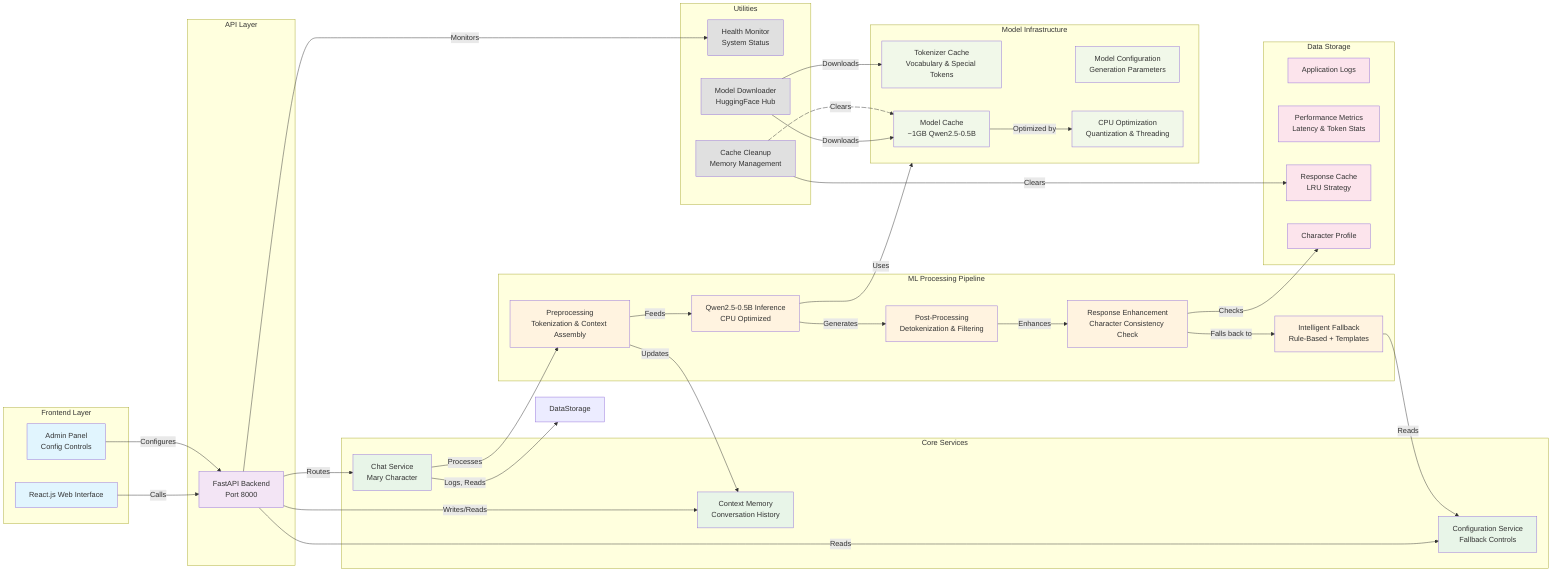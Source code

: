 ---
config:
  layout: dagre
  theme: mc
---
flowchart LR
 subgraph subGraph0["Frontend Layer"]
        UI["React.js Web Interface"]
        Admin["Admin Panel<br>Config Controls"]
  end
 subgraph subGraph1["API Layer"]
        API["FastAPI Backend<br>Port 8000"]
  end
 subgraph subGraph2["Core Services"]
        Chat["Chat Service<br>Mary Character"]
        Config["Configuration Service<br>Fallback Controls"]
        Memory["Context Memory<br>Conversation History"]
  end
 subgraph subGraph3["ML Processing Pipeline"]
        PreProc["Preprocessing<br>Tokenization &amp; Context Assembly"]
        Inference["Qwen2.5-0.5B Inference<br>CPU Optimized"]
        PostProc["Post-Processing<br>Detokenization &amp; Filtering"]
        Enhanced["Response Enhancement<br>Character Consistency Check"]
        Fallback["Intelligent Fallback<br>Rule-Based + Templates"]
  end
 subgraph subGraph4["Model Infrastructure"]
        Tokenizer["Tokenizer Cache<br>Vocabulary &amp; Special Tokens"]
        ModelCache["Model Cache<br>~1GB Qwen2.5-0.5B"]
        ModelConfig["Model Configuration<br>Generation Parameters"]
        Optimizer["CPU Optimization<br>Quantization &amp; Threading"]
  end
 subgraph subGraph5["Data Storage"]
        Logs["Application Logs<br>"]
        Stats["Performance Metrics<br>Latency &amp; Token Stats"]
        Cache["Response Cache<br>LRU Strategy"]
        Profile["Character Profile<br>"]
  end
 subgraph Utilities["Utilities"]
        Health["Health Monitor<br>System Status"]
        Cleanup["Cache Cleanup<br>Memory Management"]
        Download["Model Downloader<br>HuggingFace Hub"]
  end
    UI -- Calls --> API
    Admin -- Configures --> API
    API -- Routes --> Chat
    API -- Reads --> Config
    API -- Writes/Reads --> Memory
    API -- Monitors --> Health
    Chat -- Processes --> PreProc
    PreProc -- Feeds --> Inference
    Inference -- Generates --> PostProc
    PostProc -- Enhances --> Enhanced
    Enhanced -- Falls back to --> Fallback
    ModelCache -- Optimized by --> Optimizer
    Chat -- Logs, Reads --> DataStorage["DataStorage"]
    Download -- Downloads --> ModelCache & Tokenizer
    Cleanup L_Cleanup_ModelCache_0@-- Clears --> ModelCache & Cache
    PreProc -- Updates --> Memory
    Fallback -- Reads --> Config
    Enhanced -- Checks --> Profile
    Inference -- Uses --> subGraph4
     UI:::frontend
     Admin:::frontend
     API:::api
     Chat:::core
     Config:::core
     Memory:::core
     PreProc:::ml
     Inference:::ml
     PostProc:::ml
     Enhanced:::ml
     Fallback:::ml
     Tokenizer:::model
     ModelCache:::model
     ModelConfig:::model
     Optimizer:::model
     Logs:::data
     Stats:::data
     Cache:::data
     Profile:::data
     Health:::utils
     Cleanup:::utils
     Download:::utils
    classDef frontend fill:#e1f5fe
    classDef api fill:#f3e5f5
    classDef core fill:#e8f5e8
    classDef ml fill:#fff3e0
    classDef model fill:#f1f8e9
    classDef data fill:#fce4ec
    classDef utils fill:#e0e0e0
    L_Cleanup_ModelCache_0@{ animation: fast }